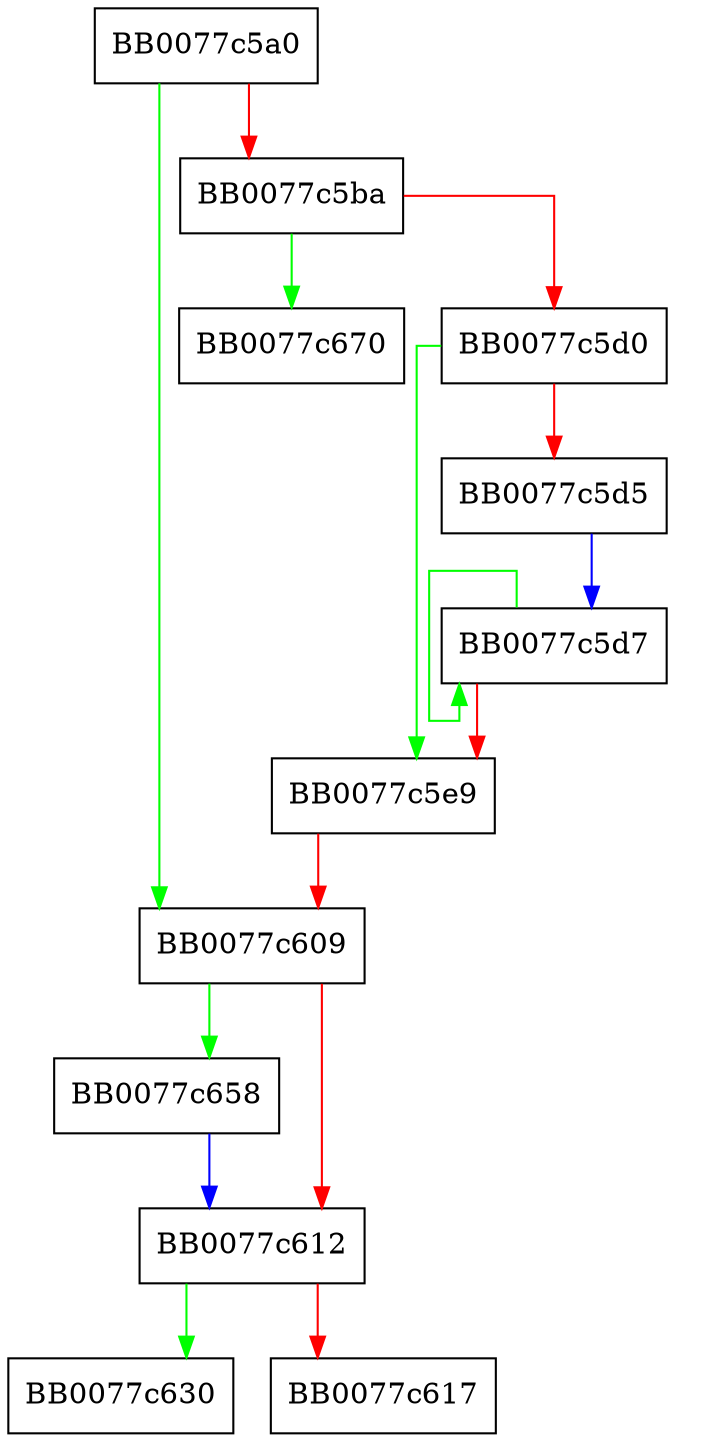 digraph MDC2_Update {
  node [shape="box"];
  graph [splines=ortho];
  BB0077c5a0 -> BB0077c609 [color="green"];
  BB0077c5a0 -> BB0077c5ba [color="red"];
  BB0077c5ba -> BB0077c670 [color="green"];
  BB0077c5ba -> BB0077c5d0 [color="red"];
  BB0077c5d0 -> BB0077c5e9 [color="green"];
  BB0077c5d0 -> BB0077c5d5 [color="red"];
  BB0077c5d5 -> BB0077c5d7 [color="blue"];
  BB0077c5d7 -> BB0077c5d7 [color="green"];
  BB0077c5d7 -> BB0077c5e9 [color="red"];
  BB0077c5e9 -> BB0077c609 [color="red"];
  BB0077c609 -> BB0077c658 [color="green"];
  BB0077c609 -> BB0077c612 [color="red"];
  BB0077c612 -> BB0077c630 [color="green"];
  BB0077c612 -> BB0077c617 [color="red"];
  BB0077c658 -> BB0077c612 [color="blue"];
}